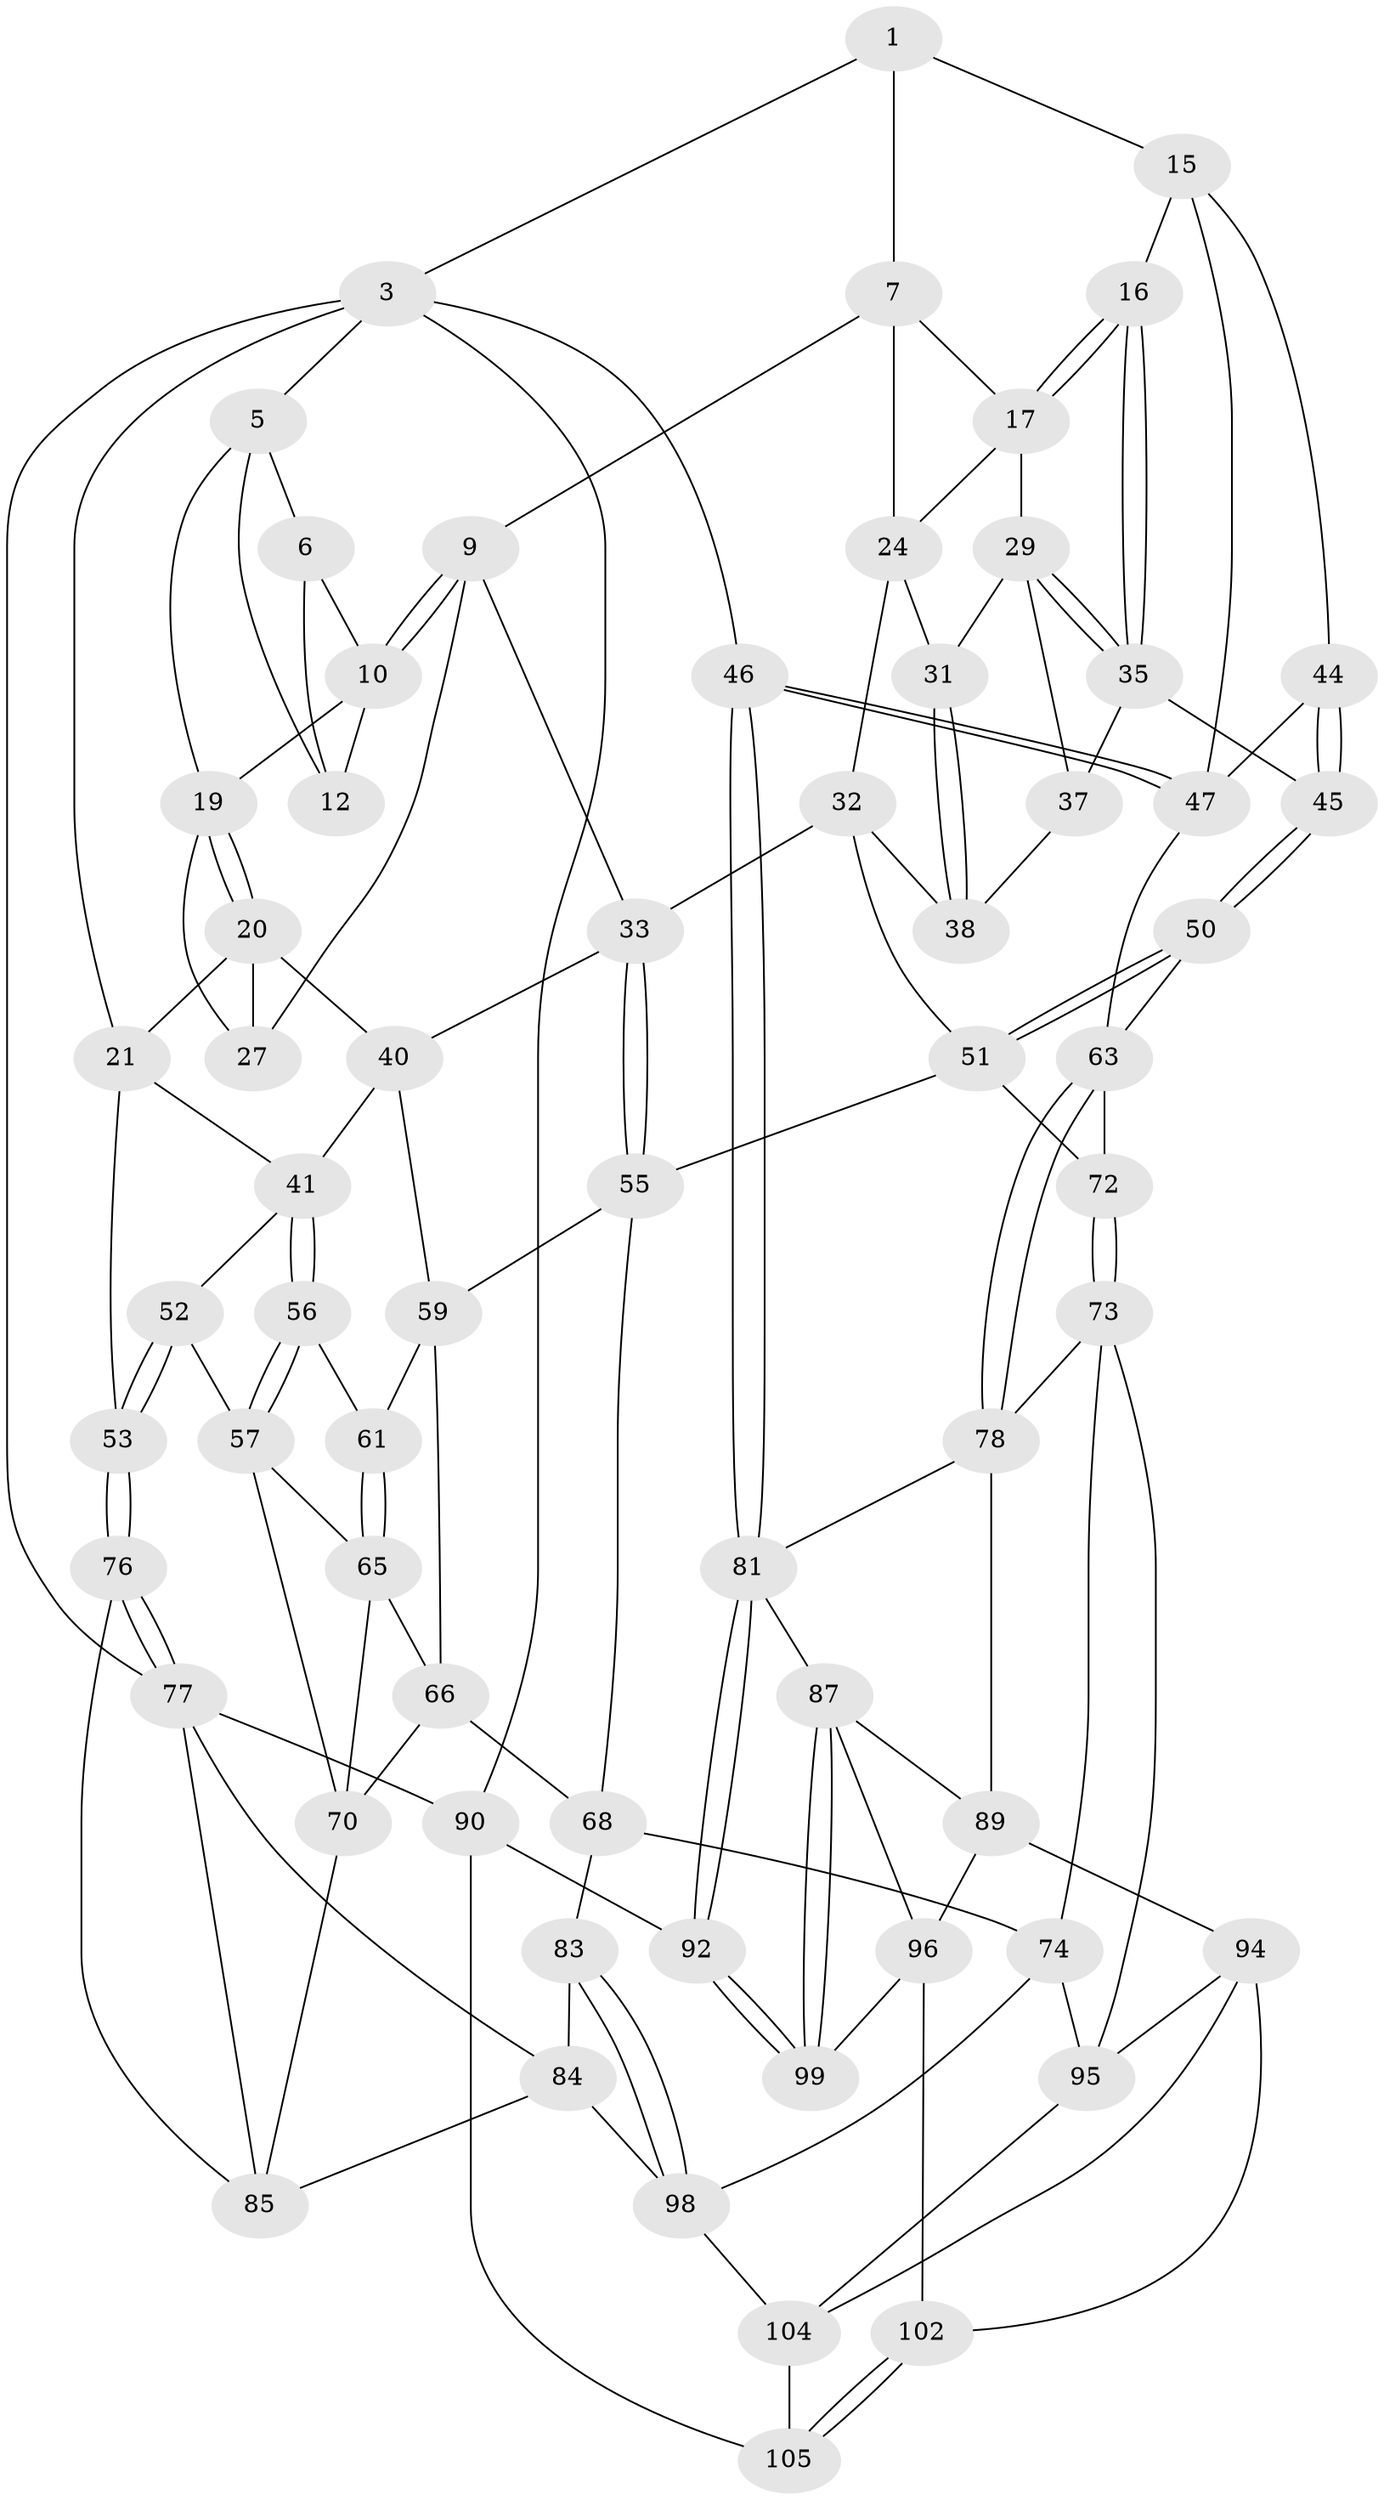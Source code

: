 // Generated by graph-tools (version 1.1) at 2025/24/03/03/25 07:24:36]
// undirected, 65 vertices, 145 edges
graph export_dot {
graph [start="1"]
  node [color=gray90,style=filled];
  1 [pos="+0.5437538314799002+0",super="+2"];
  3 [pos="+1+0",super="+4"];
  5 [pos="+0+0",super="+13"];
  6 [pos="+0.4177438115563725+0",super="+11"];
  7 [pos="+0.5397248497350995+0.023544236106312524",super="+8"];
  9 [pos="+0.40198179971392395+0.11659347472527427",super="+26"];
  10 [pos="+0.39640732926284494+0.10289917770245996",super="+14"];
  12 [pos="+0.31740153445463254+0.020189972717325734"];
  15 [pos="+0.9153232493600105+0",super="+43"];
  16 [pos="+0.8133342294675675+0.04110042258538345"];
  17 [pos="+0.7190226222246053+0.09488775701985228",super="+18"];
  19 [pos="+0.1968369490427634+0.07013829816776185",super="+23"];
  20 [pos="+0.07844104752760094+0.14116713704033526",super="+28"];
  21 [pos="+0.06626343501543418+0.14342085691046796",super="+22"];
  24 [pos="+0.5645016758155353+0.16485850166822372",super="+25"];
  27 [pos="+0.24610346406162614+0.1545223863185082"];
  29 [pos="+0.6788140548243252+0.16622713304505682",super="+30"];
  31 [pos="+0.5694830075013821+0.17082549681233597"];
  32 [pos="+0.47956654041195756+0.24920885707462134",super="+39"];
  33 [pos="+0.4606461923714128+0.26124183511881055",super="+34"];
  35 [pos="+0.7328763468117288+0.34668130440914247",super="+36"];
  37 [pos="+0.6479562890858204+0.2481469370062125"];
  38 [pos="+0.5854210119036317+0.227677339453301"];
  40 [pos="+0.19241591544993725+0.2521566872523676",super="+49"];
  41 [pos="+0.16826762041989668+0.26952084493503403",super="+42"];
  44 [pos="+0.870788677888791+0.2793995442029652"];
  45 [pos="+0.7313887384631332+0.3859281004586813"];
  46 [pos="+1+0.4108511681762138"];
  47 [pos="+1+0.3903011114492888",super="+48"];
  50 [pos="+0.7310118247691344+0.38745993969221065"];
  51 [pos="+0.6075442995258415+0.3890060426019759",super="+54"];
  52 [pos="+0+0.43211949245214704"];
  53 [pos="+0+0.4452035269854621"];
  55 [pos="+0.4909703862025882+0.43570697743283393",super="+62"];
  56 [pos="+0.1677138936773988+0.2822407569610812"];
  57 [pos="+0.11321047602090464+0.41153562805109667",super="+58"];
  59 [pos="+0.33424754553396335+0.36081188909078904",super="+60"];
  61 [pos="+0.25110700801638375+0.3726718083767656"];
  63 [pos="+0.7818754150041652+0.4639503622136335",super="+64"];
  65 [pos="+0.15520068901603737+0.4254721343802543",super="+67"];
  66 [pos="+0.2911337807303299+0.44060155359060715",super="+69"];
  68 [pos="+0.3823547708745277+0.5876388867729972",super="+75"];
  70 [pos="+0.21628571681599973+0.5487181476449942",super="+71"];
  72 [pos="+0.5666503682076918+0.5687923542226553"];
  73 [pos="+0.5645290713990616+0.6476466185718418",super="+80"];
  74 [pos="+0.49389275593922416+0.6553810984348855",super="+97"];
  76 [pos="+0+0.6612661008659385"];
  77 [pos="+0+1",super="+106"];
  78 [pos="+0.7863395115129583+0.5001333445657626",super="+79"];
  81 [pos="+1+0.5895398569556476",super="+82"];
  83 [pos="+0.28326290429594797+0.7789212293714721"];
  84 [pos="+0.1903033177294156+0.7652230119381127",super="+107"];
  85 [pos="+0.17901774947133728+0.7590919002059251",super="+86"];
  87 [pos="+0.909186467581723+0.6880262087735192",super="+88"];
  89 [pos="+0.8798438248610129+0.7006714940266581",super="+93"];
  90 [pos="+1+1",super="+91"];
  92 [pos="+1+0.7562708808444686"];
  94 [pos="+0.7867450563012689+0.7832285120676566",super="+103"];
  95 [pos="+0.6767063705320154+0.7348709773736368",super="+101"];
  96 [pos="+0.8899676851164123+0.7776476719602606",super="+100"];
  98 [pos="+0.43496271540522086+0.9636528905672204",super="+108"];
  99 [pos="+1+0.7492355248725091"];
  102 [pos="+0.8613736616599589+0.8708923431835722"];
  104 [pos="+0.7352969472954113+0.9649000692471812",super="+110"];
  105 [pos="+0.8736159113348692+0.8888946527186269",super="+109"];
  1 -- 7;
  1 -- 3;
  1 -- 15;
  3 -- 46;
  3 -- 90;
  3 -- 5;
  3 -- 77;
  3 -- 21;
  5 -- 6;
  5 -- 19;
  5 -- 12;
  6 -- 10;
  6 -- 12;
  7 -- 9;
  7 -- 17;
  7 -- 24;
  9 -- 10;
  9 -- 10;
  9 -- 27;
  9 -- 33;
  10 -- 19;
  10 -- 12;
  15 -- 16;
  15 -- 44;
  15 -- 47;
  16 -- 17;
  16 -- 17;
  16 -- 35;
  16 -- 35;
  17 -- 29;
  17 -- 24;
  19 -- 20;
  19 -- 20;
  19 -- 27;
  20 -- 21;
  20 -- 40;
  20 -- 27;
  21 -- 41;
  21 -- 53;
  24 -- 31;
  24 -- 32;
  29 -- 35;
  29 -- 35;
  29 -- 37;
  29 -- 31;
  31 -- 38;
  31 -- 38;
  32 -- 33;
  32 -- 51;
  32 -- 38;
  33 -- 55;
  33 -- 55;
  33 -- 40;
  35 -- 37;
  35 -- 45;
  37 -- 38;
  40 -- 41;
  40 -- 59;
  41 -- 56;
  41 -- 56;
  41 -- 52;
  44 -- 45;
  44 -- 45;
  44 -- 47;
  45 -- 50;
  45 -- 50;
  46 -- 47;
  46 -- 47;
  46 -- 81;
  46 -- 81;
  47 -- 63;
  50 -- 51;
  50 -- 51;
  50 -- 63;
  51 -- 72;
  51 -- 55;
  52 -- 53;
  52 -- 53;
  52 -- 57;
  53 -- 76;
  53 -- 76;
  55 -- 59;
  55 -- 68;
  56 -- 57;
  56 -- 57;
  56 -- 61;
  57 -- 65;
  57 -- 70;
  59 -- 66;
  59 -- 61;
  61 -- 65;
  61 -- 65;
  63 -- 78;
  63 -- 78;
  63 -- 72;
  65 -- 66;
  65 -- 70;
  66 -- 68;
  66 -- 70;
  68 -- 74;
  68 -- 83;
  70 -- 85;
  72 -- 73;
  72 -- 73;
  73 -- 74;
  73 -- 78;
  73 -- 95;
  74 -- 98;
  74 -- 95;
  76 -- 77;
  76 -- 77;
  76 -- 85;
  77 -- 90;
  77 -- 85;
  77 -- 84;
  78 -- 81;
  78 -- 89;
  81 -- 92;
  81 -- 92;
  81 -- 87;
  83 -- 84;
  83 -- 98;
  83 -- 98;
  84 -- 85;
  84 -- 98;
  87 -- 99;
  87 -- 99;
  87 -- 96;
  87 -- 89;
  89 -- 96;
  89 -- 94;
  90 -- 105 [weight=2];
  90 -- 92;
  92 -- 99;
  92 -- 99;
  94 -- 95;
  94 -- 104;
  94 -- 102;
  95 -- 104;
  96 -- 99;
  96 -- 102;
  98 -- 104;
  102 -- 105;
  102 -- 105;
  104 -- 105;
}
